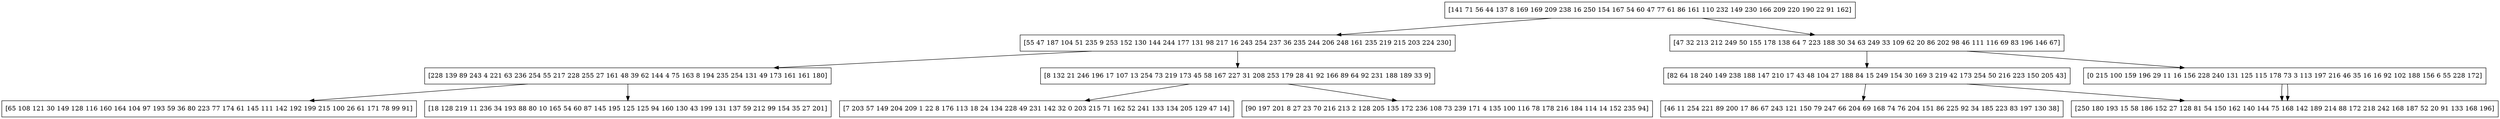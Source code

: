 digraph arbol{
  node [shape=record]
"[65 108 121 30 149 128 116 160 164 104 97 193 59 36 80 223 77 174 61 145 111 142 192 199 215 100 26 61 171 78 99 91]" [label="[65 108 121 30 149 128 116 160 164 104 97 193 59 36 80 223 77 174 61 145 111 142 192 199 215 100 26 61 171 78 99 91]"]
"[18 128 219 11 236 34 193 88 80 10 165 54 60 87 145 195 125 125 94 160 130 43 199 131 137 59 212 99 154 35 27 201]" [label="[18 128 219 11 236 34 193 88 80 10 165 54 60 87 145 195 125 125 94 160 130 43 199 131 137 59 212 99 154 35 27 201]"]
"[228 139 89 243 4 221 63 236 254 55 217 228 255 27 161 48 39 62 144 4 75 163 8 194 235 254 131 49 173 161 161 180]" [label="[228 139 89 243 4 221 63 236 254 55 217 228 255 27 161 48 39 62 144 4 75 163 8 194 235 254 131 49 173 161 161 180]"]
"[228 139 89 243 4 221 63 236 254 55 217 228 255 27 161 48 39 62 144 4 75 163 8 194 235 254 131 49 173 161 161 180]"->"[65 108 121 30 149 128 116 160 164 104 97 193 59 36 80 223 77 174 61 145 111 142 192 199 215 100 26 61 171 78 99 91]"
"[228 139 89 243 4 221 63 236 254 55 217 228 255 27 161 48 39 62 144 4 75 163 8 194 235 254 131 49 173 161 161 180]"->"[18 128 219 11 236 34 193 88 80 10 165 54 60 87 145 195 125 125 94 160 130 43 199 131 137 59 212 99 154 35 27 201]"
"[7 203 57 149 204 209 1 22 8 176 113 18 24 134 228 49 231 142 32 0 203 215 71 162 52 241 133 134 205 129 47 14]" [label="[7 203 57 149 204 209 1 22 8 176 113 18 24 134 228 49 231 142 32 0 203 215 71 162 52 241 133 134 205 129 47 14]"]
"[90 197 201 8 27 23 70 216 213 2 128 205 135 172 236 108 73 239 171 4 135 100 116 78 178 216 184 114 14 152 235 94]" [label="[90 197 201 8 27 23 70 216 213 2 128 205 135 172 236 108 73 239 171 4 135 100 116 78 178 216 184 114 14 152 235 94]"]
"[8 132 21 246 196 17 107 13 254 73 219 173 45 58 167 227 31 208 253 179 28 41 92 166 89 64 92 231 188 189 33 9]" [label="[8 132 21 246 196 17 107 13 254 73 219 173 45 58 167 227 31 208 253 179 28 41 92 166 89 64 92 231 188 189 33 9]"]
"[8 132 21 246 196 17 107 13 254 73 219 173 45 58 167 227 31 208 253 179 28 41 92 166 89 64 92 231 188 189 33 9]"->"[7 203 57 149 204 209 1 22 8 176 113 18 24 134 228 49 231 142 32 0 203 215 71 162 52 241 133 134 205 129 47 14]"
"[8 132 21 246 196 17 107 13 254 73 219 173 45 58 167 227 31 208 253 179 28 41 92 166 89 64 92 231 188 189 33 9]"->"[90 197 201 8 27 23 70 216 213 2 128 205 135 172 236 108 73 239 171 4 135 100 116 78 178 216 184 114 14 152 235 94]"
"[55 47 187 104 51 235 9 253 152 130 144 244 177 131 98 217 16 243 254 237 36 235 244 206 248 161 235 219 215 203 224 230]" [label="[55 47 187 104 51 235 9 253 152 130 144 244 177 131 98 217 16 243 254 237 36 235 244 206 248 161 235 219 215 203 224 230]"]
"[55 47 187 104 51 235 9 253 152 130 144 244 177 131 98 217 16 243 254 237 36 235 244 206 248 161 235 219 215 203 224 230]"->"[228 139 89 243 4 221 63 236 254 55 217 228 255 27 161 48 39 62 144 4 75 163 8 194 235 254 131 49 173 161 161 180]"
"[55 47 187 104 51 235 9 253 152 130 144 244 177 131 98 217 16 243 254 237 36 235 244 206 248 161 235 219 215 203 224 230]"->"[8 132 21 246 196 17 107 13 254 73 219 173 45 58 167 227 31 208 253 179 28 41 92 166 89 64 92 231 188 189 33 9]"
"[46 11 254 221 89 200 17 86 67 243 121 150 79 247 66 204 69 168 74 76 204 151 86 225 92 34 185 223 83 197 130 38]" [label="[46 11 254 221 89 200 17 86 67 243 121 150 79 247 66 204 69 168 74 76 204 151 86 225 92 34 185 223 83 197 130 38]"]
"[250 180 193 15 58 186 152 27 128 81 54 150 162 140 144 75 168 142 189 214 88 172 218 242 168 187 52 20 91 133 168 196]" [label="[250 180 193 15 58 186 152 27 128 81 54 150 162 140 144 75 168 142 189 214 88 172 218 242 168 187 52 20 91 133 168 196]"]
"[82 64 18 240 149 238 188 147 210 17 43 48 104 27 188 84 15 249 154 30 169 3 219 42 173 254 50 216 223 150 205 43]" [label="[82 64 18 240 149 238 188 147 210 17 43 48 104 27 188 84 15 249 154 30 169 3 219 42 173 254 50 216 223 150 205 43]"]
"[82 64 18 240 149 238 188 147 210 17 43 48 104 27 188 84 15 249 154 30 169 3 219 42 173 254 50 216 223 150 205 43]"->"[46 11 254 221 89 200 17 86 67 243 121 150 79 247 66 204 69 168 74 76 204 151 86 225 92 34 185 223 83 197 130 38]"
"[82 64 18 240 149 238 188 147 210 17 43 48 104 27 188 84 15 249 154 30 169 3 219 42 173 254 50 216 223 150 205 43]"->"[250 180 193 15 58 186 152 27 128 81 54 150 162 140 144 75 168 142 189 214 88 172 218 242 168 187 52 20 91 133 168 196]"
"[250 180 193 15 58 186 152 27 128 81 54 150 162 140 144 75 168 142 189 214 88 172 218 242 168 187 52 20 91 133 168 196]" [label="[250 180 193 15 58 186 152 27 128 81 54 150 162 140 144 75 168 142 189 214 88 172 218 242 168 187 52 20 91 133 168 196]"]
"[250 180 193 15 58 186 152 27 128 81 54 150 162 140 144 75 168 142 189 214 88 172 218 242 168 187 52 20 91 133 168 196]" [label="[250 180 193 15 58 186 152 27 128 81 54 150 162 140 144 75 168 142 189 214 88 172 218 242 168 187 52 20 91 133 168 196]"]
"[0 215 100 159 196 29 11 16 156 228 240 131 125 115 178 73 3 113 197 216 46 35 16 16 92 102 188 156 6 55 228 172]" [label="[0 215 100 159 196 29 11 16 156 228 240 131 125 115 178 73 3 113 197 216 46 35 16 16 92 102 188 156 6 55 228 172]"]
"[0 215 100 159 196 29 11 16 156 228 240 131 125 115 178 73 3 113 197 216 46 35 16 16 92 102 188 156 6 55 228 172]"->"[250 180 193 15 58 186 152 27 128 81 54 150 162 140 144 75 168 142 189 214 88 172 218 242 168 187 52 20 91 133 168 196]"
"[0 215 100 159 196 29 11 16 156 228 240 131 125 115 178 73 3 113 197 216 46 35 16 16 92 102 188 156 6 55 228 172]"->"[250 180 193 15 58 186 152 27 128 81 54 150 162 140 144 75 168 142 189 214 88 172 218 242 168 187 52 20 91 133 168 196]"
"[47 32 213 212 249 50 155 178 138 64 7 223 188 30 34 63 249 33 109 62 20 86 202 98 46 111 116 69 83 196 146 67]" [label="[47 32 213 212 249 50 155 178 138 64 7 223 188 30 34 63 249 33 109 62 20 86 202 98 46 111 116 69 83 196 146 67]"]
"[47 32 213 212 249 50 155 178 138 64 7 223 188 30 34 63 249 33 109 62 20 86 202 98 46 111 116 69 83 196 146 67]"->"[82 64 18 240 149 238 188 147 210 17 43 48 104 27 188 84 15 249 154 30 169 3 219 42 173 254 50 216 223 150 205 43]"
"[47 32 213 212 249 50 155 178 138 64 7 223 188 30 34 63 249 33 109 62 20 86 202 98 46 111 116 69 83 196 146 67]"->"[0 215 100 159 196 29 11 16 156 228 240 131 125 115 178 73 3 113 197 216 46 35 16 16 92 102 188 156 6 55 228 172]"
"[141 71 56 44 137 8 169 169 209 238 16 250 154 167 54 60 47 77 61 86 161 110 232 149 230 166 209 220 190 22 91 162]" [label="[141 71 56 44 137 8 169 169 209 238 16 250 154 167 54 60 47 77 61 86 161 110 232 149 230 166 209 220 190 22 91 162]"]
"[141 71 56 44 137 8 169 169 209 238 16 250 154 167 54 60 47 77 61 86 161 110 232 149 230 166 209 220 190 22 91 162]"->"[55 47 187 104 51 235 9 253 152 130 144 244 177 131 98 217 16 243 254 237 36 235 244 206 248 161 235 219 215 203 224 230]"
"[141 71 56 44 137 8 169 169 209 238 16 250 154 167 54 60 47 77 61 86 161 110 232 149 230 166 209 220 190 22 91 162]"->"[47 32 213 212 249 50 155 178 138 64 7 223 188 30 34 63 249 33 109 62 20 86 202 98 46 111 116 69 83 196 146 67]"
}